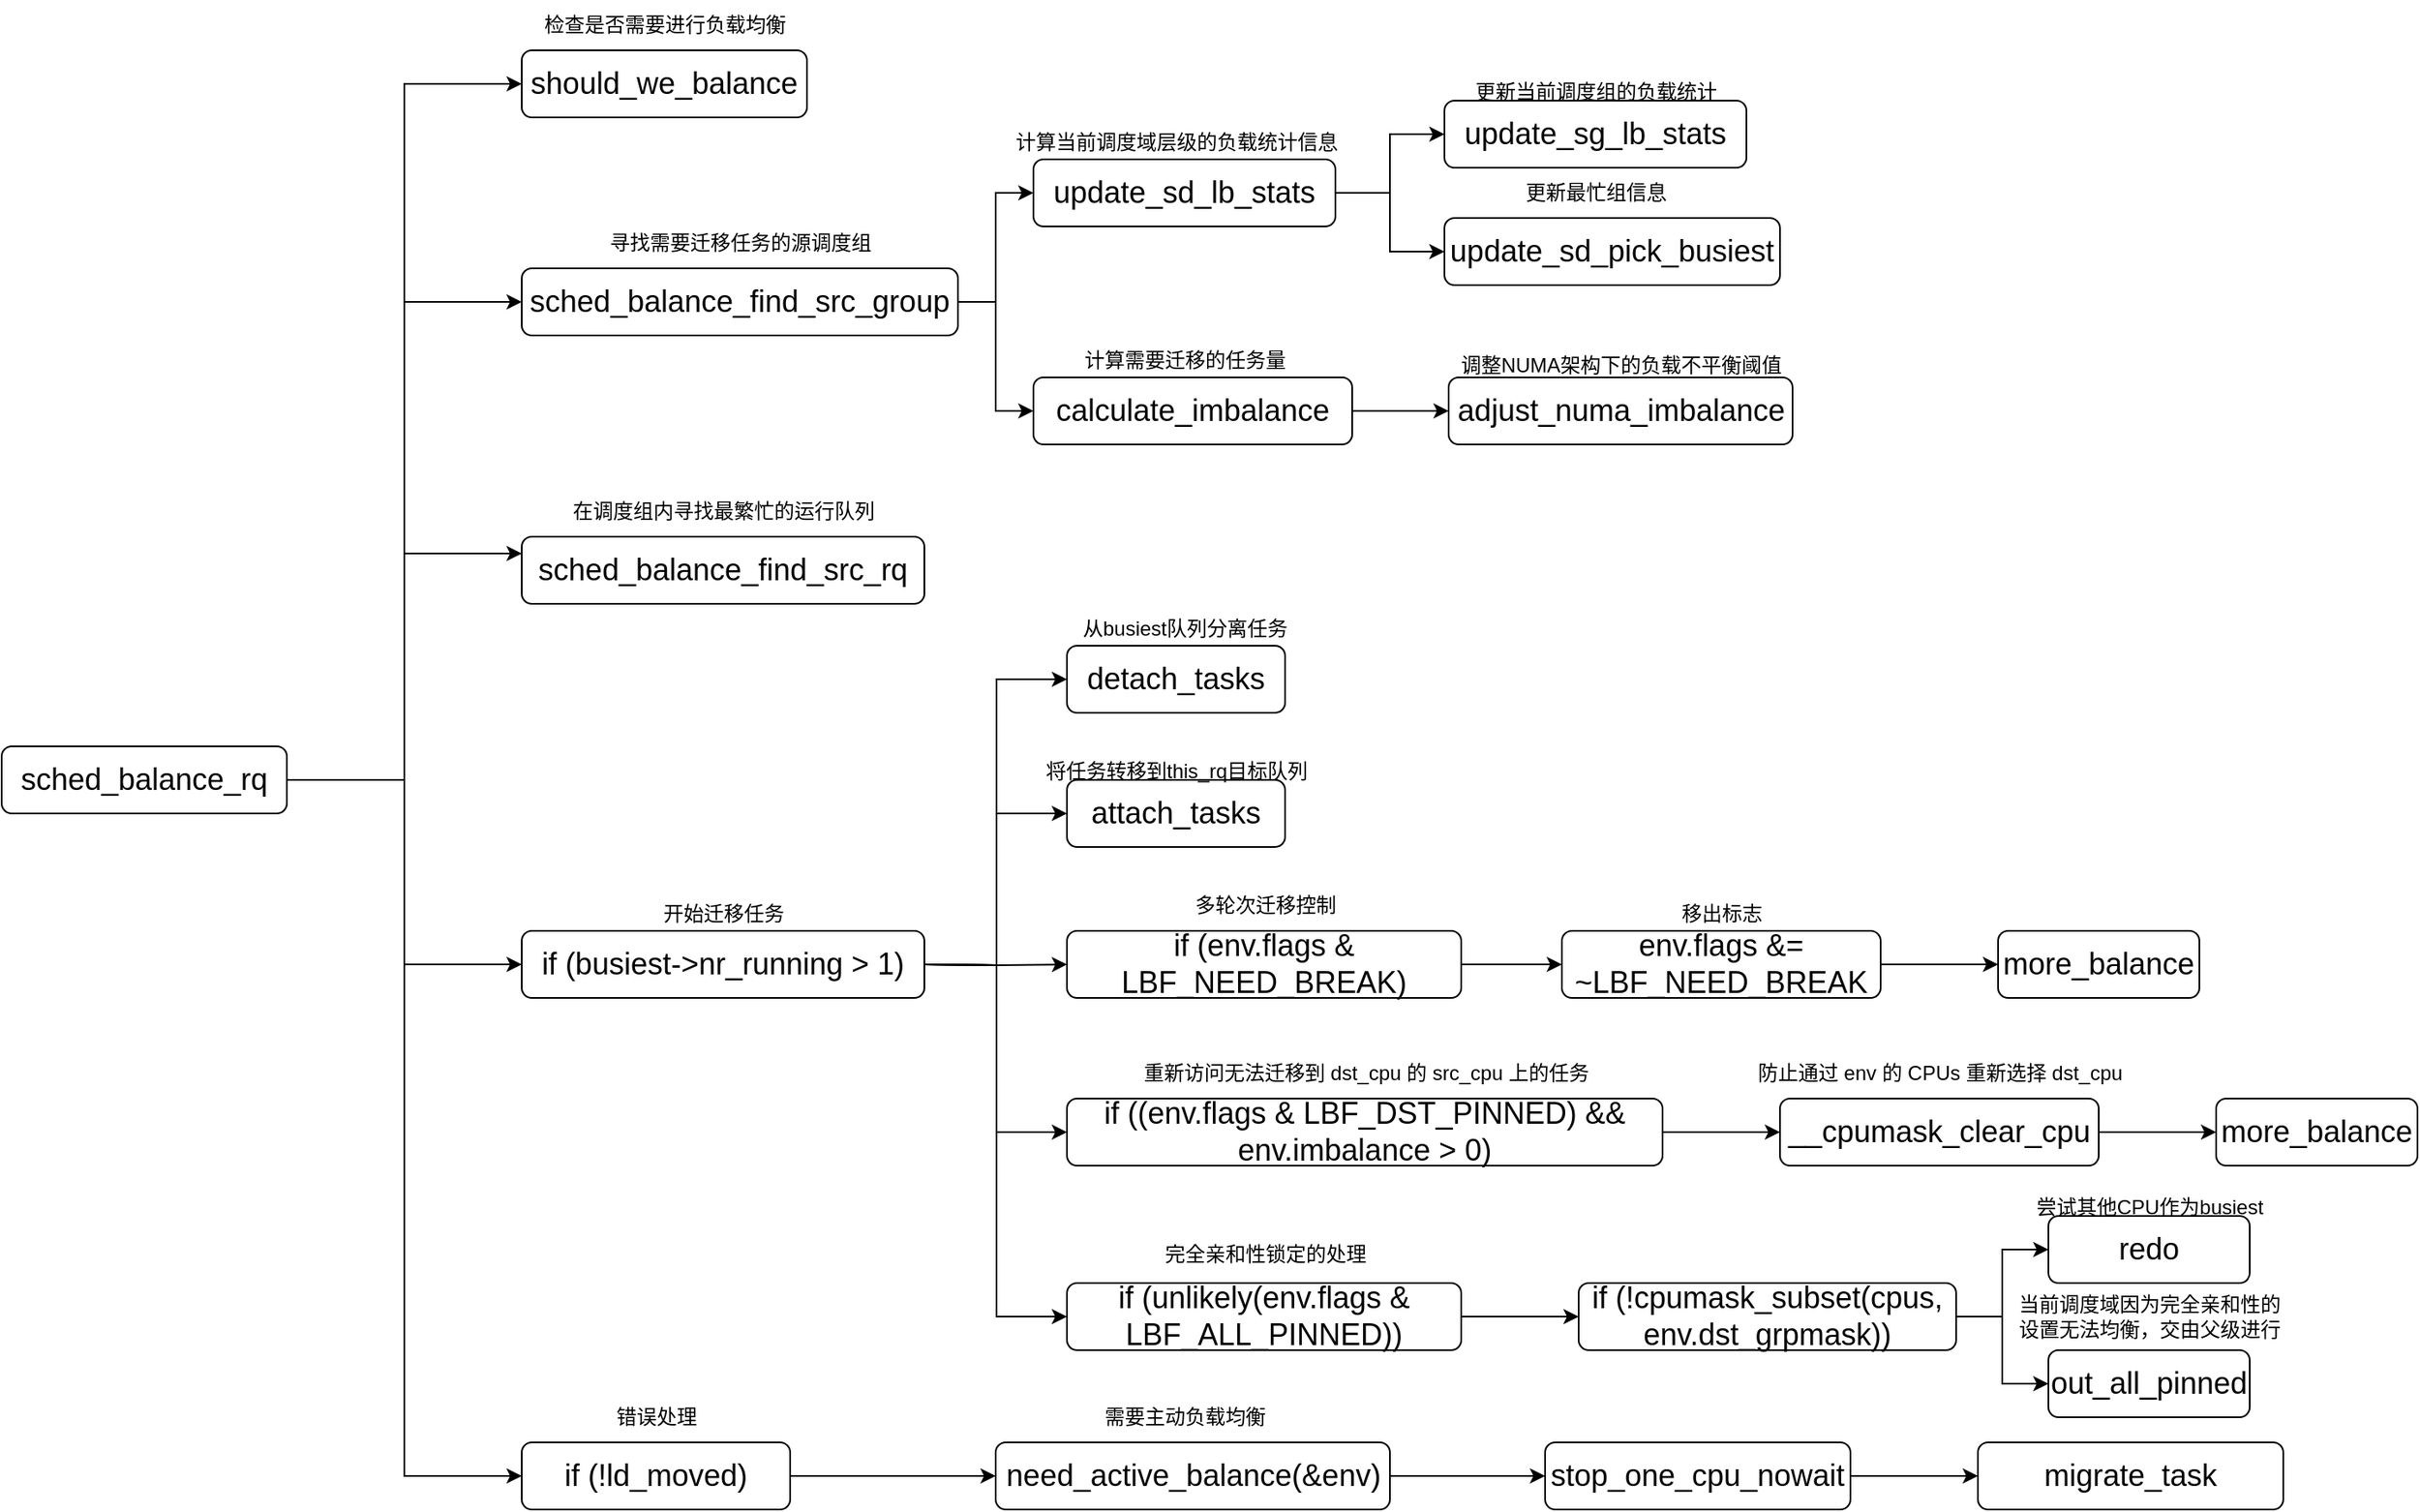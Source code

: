 <mxfile version="27.1.4">
  <diagram name="第 1 页" id="fVzlgAn1xPvSzIzErJie">
    <mxGraphModel dx="3258" dy="1353" grid="1" gridSize="10" guides="1" tooltips="1" connect="1" arrows="1" fold="1" page="1" pageScale="1" pageWidth="827" pageHeight="1169" math="0" shadow="0">
      <root>
        <mxCell id="0" />
        <mxCell id="1" parent="0" />
        <mxCell id="BUetxWv4FVDVSdDQajOW-43" style="edgeStyle=orthogonalEdgeStyle;rounded=0;orthogonalLoop=1;jettySize=auto;html=1;exitX=1;exitY=0.5;exitDx=0;exitDy=0;entryX=0;entryY=0.5;entryDx=0;entryDy=0;" edge="1" parent="1" source="BUetxWv4FVDVSdDQajOW-1" target="BUetxWv4FVDVSdDQajOW-2">
          <mxGeometry relative="1" as="geometry" />
        </mxCell>
        <mxCell id="BUetxWv4FVDVSdDQajOW-45" style="edgeStyle=orthogonalEdgeStyle;rounded=0;orthogonalLoop=1;jettySize=auto;html=1;exitX=1;exitY=0.5;exitDx=0;exitDy=0;entryX=0;entryY=0.25;entryDx=0;entryDy=0;" edge="1" parent="1" source="BUetxWv4FVDVSdDQajOW-1" target="BUetxWv4FVDVSdDQajOW-4">
          <mxGeometry relative="1" as="geometry" />
        </mxCell>
        <mxCell id="BUetxWv4FVDVSdDQajOW-46" style="edgeStyle=orthogonalEdgeStyle;rounded=0;orthogonalLoop=1;jettySize=auto;html=1;exitX=1;exitY=0.5;exitDx=0;exitDy=0;entryX=0;entryY=0.5;entryDx=0;entryDy=0;" edge="1" parent="1" source="BUetxWv4FVDVSdDQajOW-1" target="BUetxWv4FVDVSdDQajOW-3">
          <mxGeometry relative="1" as="geometry" />
        </mxCell>
        <mxCell id="BUetxWv4FVDVSdDQajOW-47" style="edgeStyle=orthogonalEdgeStyle;rounded=0;orthogonalLoop=1;jettySize=auto;html=1;exitX=1;exitY=0.5;exitDx=0;exitDy=0;entryX=0;entryY=0.5;entryDx=0;entryDy=0;" edge="1" parent="1" source="BUetxWv4FVDVSdDQajOW-1" target="BUetxWv4FVDVSdDQajOW-34">
          <mxGeometry relative="1" as="geometry" />
        </mxCell>
        <mxCell id="BUetxWv4FVDVSdDQajOW-81" style="edgeStyle=orthogonalEdgeStyle;rounded=0;orthogonalLoop=1;jettySize=auto;html=1;exitX=1;exitY=0.5;exitDx=0;exitDy=0;entryX=0;entryY=0.5;entryDx=0;entryDy=0;" edge="1" parent="1" source="BUetxWv4FVDVSdDQajOW-1" target="BUetxWv4FVDVSdDQajOW-79">
          <mxGeometry relative="1" as="geometry" />
        </mxCell>
        <mxCell id="BUetxWv4FVDVSdDQajOW-1" value="&lt;font style=&quot;font-size: 18px;&quot;&gt;sched_balance_rq&lt;/font&gt;" style="rounded=1;whiteSpace=wrap;html=1;" vertex="1" parent="1">
          <mxGeometry x="-380" y="745" width="170" height="40" as="geometry" />
        </mxCell>
        <mxCell id="BUetxWv4FVDVSdDQajOW-2" value="&lt;font style=&quot;font-size: 18px;&quot;&gt;should_we_balance&lt;/font&gt;" style="rounded=1;whiteSpace=wrap;html=1;" vertex="1" parent="1">
          <mxGeometry x="-70" y="330" width="170" height="40" as="geometry" />
        </mxCell>
        <mxCell id="BUetxWv4FVDVSdDQajOW-30" style="edgeStyle=orthogonalEdgeStyle;rounded=0;orthogonalLoop=1;jettySize=auto;html=1;exitX=1;exitY=0.5;exitDx=0;exitDy=0;entryX=0;entryY=0.5;entryDx=0;entryDy=0;" edge="1" parent="1" source="BUetxWv4FVDVSdDQajOW-3" target="BUetxWv4FVDVSdDQajOW-8">
          <mxGeometry relative="1" as="geometry" />
        </mxCell>
        <mxCell id="BUetxWv4FVDVSdDQajOW-31" style="edgeStyle=orthogonalEdgeStyle;rounded=0;orthogonalLoop=1;jettySize=auto;html=1;exitX=1;exitY=0.5;exitDx=0;exitDy=0;entryX=0;entryY=0.5;entryDx=0;entryDy=0;" edge="1" parent="1" source="BUetxWv4FVDVSdDQajOW-3" target="BUetxWv4FVDVSdDQajOW-9">
          <mxGeometry relative="1" as="geometry" />
        </mxCell>
        <mxCell id="BUetxWv4FVDVSdDQajOW-3" value="&lt;font style=&quot;font-size: 18px;&quot;&gt;sched_balance_find_src_group&lt;/font&gt;" style="rounded=1;whiteSpace=wrap;html=1;" vertex="1" parent="1">
          <mxGeometry x="-70" y="460" width="260" height="40" as="geometry" />
        </mxCell>
        <mxCell id="BUetxWv4FVDVSdDQajOW-4" value="&lt;font style=&quot;font-size: 18px;&quot;&gt;sched_balance_find_src_rq&lt;/font&gt;" style="rounded=1;whiteSpace=wrap;html=1;" vertex="1" parent="1">
          <mxGeometry x="-70" y="620" width="240" height="40" as="geometry" />
        </mxCell>
        <mxCell id="BUetxWv4FVDVSdDQajOW-5" value="检查是否需要进行负载均衡" style="text;html=1;align=center;verticalAlign=middle;resizable=0;points=[];autosize=1;strokeColor=none;fillColor=none;" vertex="1" parent="1">
          <mxGeometry x="-70" y="300" width="170" height="30" as="geometry" />
        </mxCell>
        <mxCell id="BUetxWv4FVDVSdDQajOW-27" style="edgeStyle=orthogonalEdgeStyle;rounded=0;orthogonalLoop=1;jettySize=auto;html=1;exitX=1;exitY=0.5;exitDx=0;exitDy=0;entryX=0;entryY=0.5;entryDx=0;entryDy=0;" edge="1" parent="1" source="BUetxWv4FVDVSdDQajOW-8" target="BUetxWv4FVDVSdDQajOW-12">
          <mxGeometry relative="1" as="geometry" />
        </mxCell>
        <mxCell id="BUetxWv4FVDVSdDQajOW-28" style="edgeStyle=orthogonalEdgeStyle;rounded=0;orthogonalLoop=1;jettySize=auto;html=1;exitX=1;exitY=0.5;exitDx=0;exitDy=0;entryX=0;entryY=0.5;entryDx=0;entryDy=0;" edge="1" parent="1" source="BUetxWv4FVDVSdDQajOW-8" target="BUetxWv4FVDVSdDQajOW-13">
          <mxGeometry relative="1" as="geometry" />
        </mxCell>
        <mxCell id="BUetxWv4FVDVSdDQajOW-8" value="&lt;font style=&quot;font-size: 18px;&quot;&gt;update_sd_lb_stats&lt;/font&gt;" style="rounded=1;whiteSpace=wrap;html=1;" vertex="1" parent="1">
          <mxGeometry x="235" y="395" width="180" height="40" as="geometry" />
        </mxCell>
        <mxCell id="BUetxWv4FVDVSdDQajOW-29" style="edgeStyle=orthogonalEdgeStyle;rounded=0;orthogonalLoop=1;jettySize=auto;html=1;exitX=1;exitY=0.5;exitDx=0;exitDy=0;" edge="1" parent="1" source="BUetxWv4FVDVSdDQajOW-9" target="BUetxWv4FVDVSdDQajOW-25">
          <mxGeometry relative="1" as="geometry" />
        </mxCell>
        <mxCell id="BUetxWv4FVDVSdDQajOW-9" value="&lt;font style=&quot;font-size: 18px;&quot;&gt;calculate_imbalance&lt;/font&gt;" style="rounded=1;whiteSpace=wrap;html=1;" vertex="1" parent="1">
          <mxGeometry x="235" y="525" width="190" height="40" as="geometry" />
        </mxCell>
        <mxCell id="BUetxWv4FVDVSdDQajOW-11" value="计算需要迁移的任务量" style="text;html=1;align=center;verticalAlign=middle;resizable=0;points=[];autosize=1;strokeColor=none;fillColor=none;" vertex="1" parent="1">
          <mxGeometry x="255" y="500" width="140" height="30" as="geometry" />
        </mxCell>
        <mxCell id="BUetxWv4FVDVSdDQajOW-12" value="&lt;font style=&quot;font-size: 18px;&quot;&gt;update_sg_lb_stats&lt;/font&gt;" style="rounded=1;whiteSpace=wrap;html=1;" vertex="1" parent="1">
          <mxGeometry x="480" y="360" width="180" height="40" as="geometry" />
        </mxCell>
        <mxCell id="BUetxWv4FVDVSdDQajOW-13" value="&lt;font style=&quot;font-size: 18px;&quot;&gt;update_sd_pick_busiest&lt;/font&gt;" style="rounded=1;whiteSpace=wrap;html=1;" vertex="1" parent="1">
          <mxGeometry x="480" y="430" width="200" height="40" as="geometry" />
        </mxCell>
        <mxCell id="BUetxWv4FVDVSdDQajOW-14" value="更新当前调度组的负载统计" style="text;html=1;align=center;verticalAlign=middle;resizable=0;points=[];autosize=1;strokeColor=none;fillColor=none;" vertex="1" parent="1">
          <mxGeometry x="485" y="340" width="170" height="30" as="geometry" />
        </mxCell>
        <mxCell id="BUetxWv4FVDVSdDQajOW-15" value="计算当前调度域层级的负载统计信息" style="text;html=1;align=center;verticalAlign=middle;resizable=0;points=[];autosize=1;strokeColor=none;fillColor=none;" vertex="1" parent="1">
          <mxGeometry x="210" y="370" width="220" height="30" as="geometry" />
        </mxCell>
        <mxCell id="BUetxWv4FVDVSdDQajOW-18" value="寻找需要迁移任务的源调度组" style="text;html=1;align=center;verticalAlign=middle;resizable=0;points=[];autosize=1;strokeColor=none;fillColor=none;" vertex="1" parent="1">
          <mxGeometry x="-30" y="430" width="180" height="30" as="geometry" />
        </mxCell>
        <mxCell id="BUetxWv4FVDVSdDQajOW-23" value="更新最忙组信息" style="text;html=1;align=center;verticalAlign=middle;resizable=0;points=[];autosize=1;strokeColor=none;fillColor=none;" vertex="1" parent="1">
          <mxGeometry x="515" y="400" width="110" height="30" as="geometry" />
        </mxCell>
        <mxCell id="BUetxWv4FVDVSdDQajOW-24" value="调整NUMA架构下的负载不平衡阈值" style="text;html=1;align=center;verticalAlign=middle;resizable=0;points=[];autosize=1;strokeColor=none;fillColor=none;" vertex="1" parent="1">
          <mxGeometry x="480" y="503" width="210" height="30" as="geometry" />
        </mxCell>
        <mxCell id="BUetxWv4FVDVSdDQajOW-25" value="&lt;font style=&quot;font-size: 18px;&quot;&gt;adjust_numa_imbalance&lt;/font&gt;" style="rounded=1;whiteSpace=wrap;html=1;" vertex="1" parent="1">
          <mxGeometry x="482.5" y="525" width="205" height="40" as="geometry" />
        </mxCell>
        <mxCell id="BUetxWv4FVDVSdDQajOW-32" value="在调度组内寻找最繁忙的运行队列" style="text;html=1;align=center;verticalAlign=middle;resizable=0;points=[];autosize=1;strokeColor=none;fillColor=none;" vertex="1" parent="1">
          <mxGeometry x="-50" y="590" width="200" height="30" as="geometry" />
        </mxCell>
        <mxCell id="BUetxWv4FVDVSdDQajOW-40" style="edgeStyle=orthogonalEdgeStyle;rounded=0;orthogonalLoop=1;jettySize=auto;html=1;exitX=1;exitY=0.5;exitDx=0;exitDy=0;entryX=0;entryY=0.5;entryDx=0;entryDy=0;" edge="1" parent="1" target="BUetxWv4FVDVSdDQajOW-35">
          <mxGeometry relative="1" as="geometry">
            <mxPoint x="170" y="875.0" as="sourcePoint" />
          </mxGeometry>
        </mxCell>
        <mxCell id="BUetxWv4FVDVSdDQajOW-41" style="edgeStyle=orthogonalEdgeStyle;rounded=0;orthogonalLoop=1;jettySize=auto;html=1;exitX=1;exitY=0.5;exitDx=0;exitDy=0;entryX=0;entryY=0.5;entryDx=0;entryDy=0;" edge="1" parent="1" target="BUetxWv4FVDVSdDQajOW-36">
          <mxGeometry relative="1" as="geometry">
            <mxPoint x="170" y="875.0" as="sourcePoint" />
          </mxGeometry>
        </mxCell>
        <mxCell id="BUetxWv4FVDVSdDQajOW-42" style="edgeStyle=orthogonalEdgeStyle;rounded=0;orthogonalLoop=1;jettySize=auto;html=1;exitX=1;exitY=0.5;exitDx=0;exitDy=0;entryX=0;entryY=0.5;entryDx=0;entryDy=0;" edge="1" parent="1" target="BUetxWv4FVDVSdDQajOW-37">
          <mxGeometry relative="1" as="geometry">
            <mxPoint x="170" y="875.0" as="sourcePoint" />
          </mxGeometry>
        </mxCell>
        <mxCell id="BUetxWv4FVDVSdDQajOW-57" style="edgeStyle=orthogonalEdgeStyle;rounded=0;orthogonalLoop=1;jettySize=auto;html=1;exitX=1;exitY=0.5;exitDx=0;exitDy=0;entryX=0;entryY=0.5;entryDx=0;entryDy=0;" edge="1" parent="1" target="BUetxWv4FVDVSdDQajOW-54">
          <mxGeometry relative="1" as="geometry">
            <mxPoint x="170" y="875.0" as="sourcePoint" />
          </mxGeometry>
        </mxCell>
        <mxCell id="BUetxWv4FVDVSdDQajOW-64" style="edgeStyle=orthogonalEdgeStyle;rounded=0;orthogonalLoop=1;jettySize=auto;html=1;exitX=1;exitY=0.5;exitDx=0;exitDy=0;entryX=0;entryY=0.5;entryDx=0;entryDy=0;" edge="1" parent="1" target="BUetxWv4FVDVSdDQajOW-63">
          <mxGeometry relative="1" as="geometry">
            <mxPoint x="170" y="875.0" as="sourcePoint" />
          </mxGeometry>
        </mxCell>
        <mxCell id="BUetxWv4FVDVSdDQajOW-34" value="&lt;font style=&quot;font-size: 18px;&quot;&gt;if (busiest-&amp;gt;nr_running &amp;gt; 1)&lt;/font&gt;" style="rounded=1;whiteSpace=wrap;html=1;" vertex="1" parent="1">
          <mxGeometry x="-70" y="855" width="240" height="40" as="geometry" />
        </mxCell>
        <mxCell id="BUetxWv4FVDVSdDQajOW-35" value="&lt;font style=&quot;font-size: 18px;&quot;&gt;detach_tasks&lt;/font&gt;" style="rounded=1;whiteSpace=wrap;html=1;" vertex="1" parent="1">
          <mxGeometry x="255" y="685" width="130" height="40" as="geometry" />
        </mxCell>
        <mxCell id="BUetxWv4FVDVSdDQajOW-36" value="&lt;font style=&quot;font-size: 18px;&quot;&gt;attach_tasks&lt;/font&gt;" style="rounded=1;whiteSpace=wrap;html=1;" vertex="1" parent="1">
          <mxGeometry x="255" y="765" width="130" height="40" as="geometry" />
        </mxCell>
        <mxCell id="BUetxWv4FVDVSdDQajOW-39" style="edgeStyle=orthogonalEdgeStyle;rounded=0;orthogonalLoop=1;jettySize=auto;html=1;exitX=1;exitY=0.5;exitDx=0;exitDy=0;" edge="1" parent="1" source="BUetxWv4FVDVSdDQajOW-37" target="BUetxWv4FVDVSdDQajOW-38">
          <mxGeometry relative="1" as="geometry" />
        </mxCell>
        <mxCell id="BUetxWv4FVDVSdDQajOW-37" value="&lt;font style=&quot;font-size: 18px;&quot;&gt;if (env.flags &amp;amp; LBF_NEED_BREAK)&lt;/font&gt;" style="rounded=1;whiteSpace=wrap;html=1;" vertex="1" parent="1">
          <mxGeometry x="255" y="855" width="235" height="40" as="geometry" />
        </mxCell>
        <mxCell id="BUetxWv4FVDVSdDQajOW-53" style="edgeStyle=orthogonalEdgeStyle;rounded=0;orthogonalLoop=1;jettySize=auto;html=1;exitX=1;exitY=0.5;exitDx=0;exitDy=0;entryX=0;entryY=0.5;entryDx=0;entryDy=0;" edge="1" parent="1" source="BUetxWv4FVDVSdDQajOW-38" target="BUetxWv4FVDVSdDQajOW-52">
          <mxGeometry relative="1" as="geometry" />
        </mxCell>
        <mxCell id="BUetxWv4FVDVSdDQajOW-38" value="&lt;font style=&quot;font-size: 18px;&quot;&gt;env.flags &amp;amp;= ~LBF_NEED_BREAK&lt;/font&gt;" style="rounded=1;whiteSpace=wrap;html=1;" vertex="1" parent="1">
          <mxGeometry x="550" y="855" width="190" height="40" as="geometry" />
        </mxCell>
        <mxCell id="BUetxWv4FVDVSdDQajOW-48" value="开始迁移任务" style="text;html=1;align=center;verticalAlign=middle;resizable=0;points=[];autosize=1;strokeColor=none;fillColor=none;" vertex="1" parent="1">
          <mxGeometry y="830" width="100" height="30" as="geometry" />
        </mxCell>
        <mxCell id="BUetxWv4FVDVSdDQajOW-49" value="从busiest队列分离任务" style="text;html=1;align=center;verticalAlign=middle;resizable=0;points=[];autosize=1;strokeColor=none;fillColor=none;" vertex="1" parent="1">
          <mxGeometry x="250" y="660" width="150" height="30" as="geometry" />
        </mxCell>
        <mxCell id="BUetxWv4FVDVSdDQajOW-50" value="将任务转移到this_rq目标队列" style="text;html=1;align=center;verticalAlign=middle;resizable=0;points=[];autosize=1;strokeColor=none;fillColor=none;" vertex="1" parent="1">
          <mxGeometry x="230" y="745" width="180" height="30" as="geometry" />
        </mxCell>
        <mxCell id="BUetxWv4FVDVSdDQajOW-51" value="多轮次迁移控制" style="text;html=1;align=center;verticalAlign=middle;resizable=0;points=[];autosize=1;strokeColor=none;fillColor=none;" vertex="1" parent="1">
          <mxGeometry x="317.5" y="825" width="110" height="30" as="geometry" />
        </mxCell>
        <mxCell id="BUetxWv4FVDVSdDQajOW-52" value="&lt;font style=&quot;font-size: 18px;&quot;&gt;more_balance&lt;/font&gt;" style="rounded=1;whiteSpace=wrap;html=1;" vertex="1" parent="1">
          <mxGeometry x="810" y="855" width="120" height="40" as="geometry" />
        </mxCell>
        <mxCell id="BUetxWv4FVDVSdDQajOW-56" style="edgeStyle=orthogonalEdgeStyle;rounded=0;orthogonalLoop=1;jettySize=auto;html=1;exitX=1;exitY=0.5;exitDx=0;exitDy=0;entryX=0;entryY=0.5;entryDx=0;entryDy=0;" edge="1" parent="1" source="BUetxWv4FVDVSdDQajOW-54" target="BUetxWv4FVDVSdDQajOW-55">
          <mxGeometry relative="1" as="geometry" />
        </mxCell>
        <mxCell id="BUetxWv4FVDVSdDQajOW-54" value="&lt;font style=&quot;font-size: 18px;&quot;&gt;if ((env.flags &amp;amp; LBF_DST_PINNED) &amp;amp;&amp;amp; env.imbalance &amp;gt; 0)&lt;/font&gt;" style="rounded=1;whiteSpace=wrap;html=1;" vertex="1" parent="1">
          <mxGeometry x="255" y="955" width="355" height="40" as="geometry" />
        </mxCell>
        <mxCell id="BUetxWv4FVDVSdDQajOW-60" style="edgeStyle=orthogonalEdgeStyle;rounded=0;orthogonalLoop=1;jettySize=auto;html=1;exitX=1;exitY=0.5;exitDx=0;exitDy=0;entryX=0;entryY=0.5;entryDx=0;entryDy=0;" edge="1" parent="1" source="BUetxWv4FVDVSdDQajOW-55" target="BUetxWv4FVDVSdDQajOW-58">
          <mxGeometry relative="1" as="geometry" />
        </mxCell>
        <mxCell id="BUetxWv4FVDVSdDQajOW-55" value="&lt;font style=&quot;font-size: 18px;&quot;&gt;__cpumask_clear_cpu&lt;/font&gt;" style="rounded=1;whiteSpace=wrap;html=1;" vertex="1" parent="1">
          <mxGeometry x="680" y="955" width="190" height="40" as="geometry" />
        </mxCell>
        <mxCell id="BUetxWv4FVDVSdDQajOW-58" value="&lt;font style=&quot;font-size: 18px;&quot;&gt;more_balance&lt;/font&gt;" style="rounded=1;whiteSpace=wrap;html=1;" vertex="1" parent="1">
          <mxGeometry x="940" y="955" width="120" height="40" as="geometry" />
        </mxCell>
        <mxCell id="BUetxWv4FVDVSdDQajOW-61" value="防止通过 env 的 CPUs 重新选择 dst_cpu" style="text;html=1;align=center;verticalAlign=middle;resizable=0;points=[];autosize=1;strokeColor=none;fillColor=none;" vertex="1" parent="1">
          <mxGeometry x="655" y="925" width="240" height="30" as="geometry" />
        </mxCell>
        <mxCell id="BUetxWv4FVDVSdDQajOW-62" value="重新访问无法迁移到 dst_cpu 的 src_cpu 上的任务" style="text;html=1;align=center;verticalAlign=middle;resizable=0;points=[];autosize=1;strokeColor=none;fillColor=none;" vertex="1" parent="1">
          <mxGeometry x="287.5" y="925" width="290" height="30" as="geometry" />
        </mxCell>
        <mxCell id="BUetxWv4FVDVSdDQajOW-73" style="edgeStyle=orthogonalEdgeStyle;rounded=0;orthogonalLoop=1;jettySize=auto;html=1;exitX=1;exitY=0.5;exitDx=0;exitDy=0;entryX=0;entryY=0.5;entryDx=0;entryDy=0;" edge="1" parent="1" source="BUetxWv4FVDVSdDQajOW-63" target="BUetxWv4FVDVSdDQajOW-72">
          <mxGeometry relative="1" as="geometry" />
        </mxCell>
        <mxCell id="BUetxWv4FVDVSdDQajOW-63" value="&lt;font style=&quot;font-size: 18px;&quot;&gt;if (unlikely(env.flags &amp;amp; LBF_ALL_PINNED))&lt;/font&gt;" style="rounded=1;whiteSpace=wrap;html=1;" vertex="1" parent="1">
          <mxGeometry x="255" y="1065" width="235" height="40" as="geometry" />
        </mxCell>
        <mxCell id="BUetxWv4FVDVSdDQajOW-65" value="移出标志" style="text;html=1;align=center;verticalAlign=middle;resizable=0;points=[];autosize=1;strokeColor=none;fillColor=none;" vertex="1" parent="1">
          <mxGeometry x="610" y="830" width="70" height="30" as="geometry" />
        </mxCell>
        <mxCell id="BUetxWv4FVDVSdDQajOW-68" value="&lt;div&gt;完全亲和性锁定的处理​​&lt;/div&gt;&lt;div&gt;&lt;br&gt;&lt;/div&gt;" style="text;html=1;align=center;verticalAlign=middle;resizable=0;points=[];autosize=1;strokeColor=none;fillColor=none;" vertex="1" parent="1">
          <mxGeometry x="302.5" y="1035" width="140" height="40" as="geometry" />
        </mxCell>
        <mxCell id="BUetxWv4FVDVSdDQajOW-69" value="&lt;font style=&quot;font-size: 18px;&quot;&gt;redo&lt;/font&gt;" style="rounded=1;whiteSpace=wrap;html=1;" vertex="1" parent="1">
          <mxGeometry x="840" y="1025" width="120" height="40" as="geometry" />
        </mxCell>
        <mxCell id="BUetxWv4FVDVSdDQajOW-71" value="尝试其他CPU作为busiest" style="text;html=1;align=center;verticalAlign=middle;resizable=0;points=[];autosize=1;strokeColor=none;fillColor=none;" vertex="1" parent="1">
          <mxGeometry x="820" y="1005" width="160" height="30" as="geometry" />
        </mxCell>
        <mxCell id="BUetxWv4FVDVSdDQajOW-75" style="edgeStyle=orthogonalEdgeStyle;rounded=0;orthogonalLoop=1;jettySize=auto;html=1;exitX=1;exitY=0.5;exitDx=0;exitDy=0;entryX=0;entryY=0.5;entryDx=0;entryDy=0;" edge="1" parent="1" source="BUetxWv4FVDVSdDQajOW-72" target="BUetxWv4FVDVSdDQajOW-69">
          <mxGeometry relative="1" as="geometry" />
        </mxCell>
        <mxCell id="BUetxWv4FVDVSdDQajOW-76" style="edgeStyle=orthogonalEdgeStyle;rounded=0;orthogonalLoop=1;jettySize=auto;html=1;exitX=1;exitY=0.5;exitDx=0;exitDy=0;entryX=0;entryY=0.5;entryDx=0;entryDy=0;" edge="1" parent="1" source="BUetxWv4FVDVSdDQajOW-72" target="BUetxWv4FVDVSdDQajOW-74">
          <mxGeometry relative="1" as="geometry" />
        </mxCell>
        <mxCell id="BUetxWv4FVDVSdDQajOW-72" value="&lt;font style=&quot;font-size: 18px;&quot;&gt;if (!cpumask_subset(cpus, env.dst_grpmask))&lt;/font&gt;" style="rounded=1;whiteSpace=wrap;html=1;" vertex="1" parent="1">
          <mxGeometry x="560" y="1065" width="225" height="40" as="geometry" />
        </mxCell>
        <mxCell id="BUetxWv4FVDVSdDQajOW-74" value="&lt;font style=&quot;font-size: 18px;&quot;&gt;out_all_pinned&lt;/font&gt;" style="rounded=1;whiteSpace=wrap;html=1;" vertex="1" parent="1">
          <mxGeometry x="840" y="1105" width="120" height="40" as="geometry" />
        </mxCell>
        <mxCell id="BUetxWv4FVDVSdDQajOW-77" value="当前调度域因为完全亲和性的&lt;div&gt;设置无法均衡，&lt;span style=&quot;background-color: transparent; color: light-dark(rgb(0, 0, 0), rgb(255, 255, 255));&quot;&gt;交由父级进行&lt;/span&gt;&lt;/div&gt;" style="text;html=1;align=center;verticalAlign=middle;resizable=0;points=[];autosize=1;strokeColor=none;fillColor=none;" vertex="1" parent="1">
          <mxGeometry x="810" y="1065" width="180" height="40" as="geometry" />
        </mxCell>
        <mxCell id="BUetxWv4FVDVSdDQajOW-84" style="edgeStyle=orthogonalEdgeStyle;rounded=0;orthogonalLoop=1;jettySize=auto;html=1;exitX=1;exitY=0.5;exitDx=0;exitDy=0;" edge="1" parent="1" source="BUetxWv4FVDVSdDQajOW-79" target="BUetxWv4FVDVSdDQajOW-83">
          <mxGeometry relative="1" as="geometry" />
        </mxCell>
        <mxCell id="BUetxWv4FVDVSdDQajOW-79" value="&lt;font style=&quot;font-size: 18px;&quot;&gt;if (!ld_moved)&lt;/font&gt;" style="rounded=1;whiteSpace=wrap;html=1;" vertex="1" parent="1">
          <mxGeometry x="-70" y="1160" width="160" height="40" as="geometry" />
        </mxCell>
        <mxCell id="BUetxWv4FVDVSdDQajOW-82" value="错误处理" style="text;html=1;align=center;verticalAlign=middle;resizable=0;points=[];autosize=1;strokeColor=none;fillColor=none;" vertex="1" parent="1">
          <mxGeometry x="-25" y="1130" width="70" height="30" as="geometry" />
        </mxCell>
        <mxCell id="BUetxWv4FVDVSdDQajOW-87" style="edgeStyle=orthogonalEdgeStyle;rounded=0;orthogonalLoop=1;jettySize=auto;html=1;exitX=1;exitY=0.5;exitDx=0;exitDy=0;entryX=0;entryY=0.5;entryDx=0;entryDy=0;" edge="1" parent="1" source="BUetxWv4FVDVSdDQajOW-83" target="BUetxWv4FVDVSdDQajOW-86">
          <mxGeometry relative="1" as="geometry" />
        </mxCell>
        <mxCell id="BUetxWv4FVDVSdDQajOW-83" value="&lt;font style=&quot;font-size: 18px;&quot;&gt;need_active_balance(&amp;amp;env)&lt;/font&gt;" style="rounded=1;whiteSpace=wrap;html=1;" vertex="1" parent="1">
          <mxGeometry x="212.5" y="1160" width="235" height="40" as="geometry" />
        </mxCell>
        <mxCell id="BUetxWv4FVDVSdDQajOW-85" value="需要主动负载均衡" style="text;html=1;align=center;verticalAlign=middle;resizable=0;points=[];autosize=1;strokeColor=none;fillColor=none;" vertex="1" parent="1">
          <mxGeometry x="265" y="1130" width="120" height="30" as="geometry" />
        </mxCell>
        <mxCell id="BUetxWv4FVDVSdDQajOW-89" style="edgeStyle=orthogonalEdgeStyle;rounded=0;orthogonalLoop=1;jettySize=auto;html=1;exitX=1;exitY=0.5;exitDx=0;exitDy=0;entryX=0;entryY=0.5;entryDx=0;entryDy=0;" edge="1" parent="1" source="BUetxWv4FVDVSdDQajOW-86" target="BUetxWv4FVDVSdDQajOW-88">
          <mxGeometry relative="1" as="geometry" />
        </mxCell>
        <mxCell id="BUetxWv4FVDVSdDQajOW-86" value="&lt;font style=&quot;font-size: 18px;&quot;&gt;stop_one_cpu_nowait&lt;/font&gt;" style="rounded=1;whiteSpace=wrap;html=1;" vertex="1" parent="1">
          <mxGeometry x="540" y="1160" width="182" height="40" as="geometry" />
        </mxCell>
        <mxCell id="BUetxWv4FVDVSdDQajOW-88" value="&lt;font style=&quot;font-size: 18px;&quot;&gt;migrate_task&lt;/font&gt;" style="rounded=1;whiteSpace=wrap;html=1;" vertex="1" parent="1">
          <mxGeometry x="798" y="1160" width="182" height="40" as="geometry" />
        </mxCell>
      </root>
    </mxGraphModel>
  </diagram>
</mxfile>

